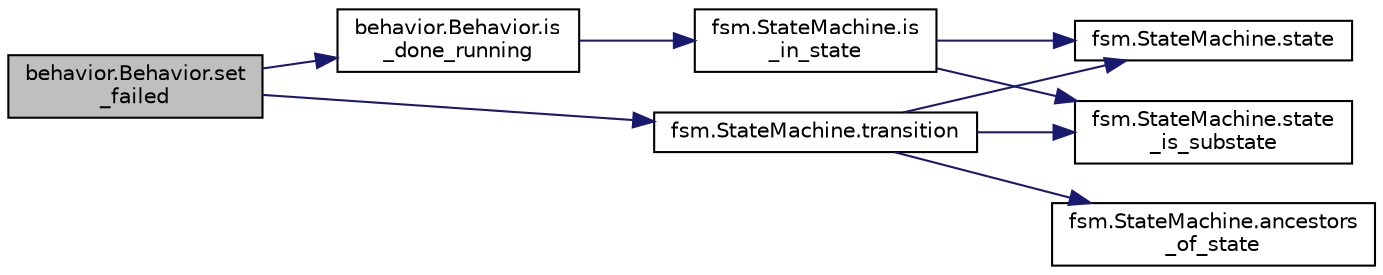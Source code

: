 digraph "behavior.Behavior.set_failed"
{
 // INTERACTIVE_SVG=YES
  edge [fontname="Helvetica",fontsize="10",labelfontname="Helvetica",labelfontsize="10"];
  node [fontname="Helvetica",fontsize="10",shape=record];
  rankdir="LR";
  Node1 [label="behavior.Behavior.set\l_failed",height=0.2,width=0.4,color="black", fillcolor="grey75", style="filled", fontcolor="black"];
  Node1 -> Node2 [color="midnightblue",fontsize="10",style="solid",fontname="Helvetica"];
  Node2 [label="behavior.Behavior.is\l_done_running",height=0.2,width=0.4,color="black", fillcolor="white", style="filled",URL="$d3/d7e/classbehavior_1_1_behavior.html#ae8efa2b6dc9ec6e796755654353bac68",tooltip="Whether or not the Behavior is running Because we use hierarchial state machines, a behavior never be..."];
  Node2 -> Node3 [color="midnightblue",fontsize="10",style="solid",fontname="Helvetica"];
  Node3 [label="fsm.StateMachine.is\l_in_state",height=0.2,width=0.4,color="black", fillcolor="white", style="filled",URL="$d4/dd8/classfsm_1_1_state_machine.html#a063f09b89a9c98290a955f93279496f6"];
  Node3 -> Node4 [color="midnightblue",fontsize="10",style="solid",fontname="Helvetica"];
  Node4 [label="fsm.StateMachine.state\l_is_substate",height=0.2,width=0.4,color="black", fillcolor="white", style="filled",URL="$d4/dd8/classfsm_1_1_state_machine.html#a6875ee48c4051c3a36e4f9e9966e5467"];
  Node3 -> Node5 [color="midnightblue",fontsize="10",style="solid",fontname="Helvetica"];
  Node5 [label="fsm.StateMachine.state",height=0.2,width=0.4,color="black", fillcolor="white", style="filled",URL="$d4/dd8/classfsm_1_1_state_machine.html#ad2ac73f2d3ea3706428f1bda246098f8"];
  Node1 -> Node6 [color="midnightblue",fontsize="10",style="solid",fontname="Helvetica"];
  Node6 [label="fsm.StateMachine.transition",height=0.2,width=0.4,color="black", fillcolor="white", style="filled",URL="$d4/dd8/classfsm_1_1_state_machine.html#a3ada22b8d508be982f681cde63fca674"];
  Node6 -> Node5 [color="midnightblue",fontsize="10",style="solid",fontname="Helvetica"];
  Node6 -> Node7 [color="midnightblue",fontsize="10",style="solid",fontname="Helvetica"];
  Node7 [label="fsm.StateMachine.ancestors\l_of_state",height=0.2,width=0.4,color="black", fillcolor="white", style="filled",URL="$d4/dd8/classfsm_1_1_state_machine.html#ab772209815d0ca026b9906b63a1e3083"];
  Node6 -> Node4 [color="midnightblue",fontsize="10",style="solid",fontname="Helvetica"];
}
